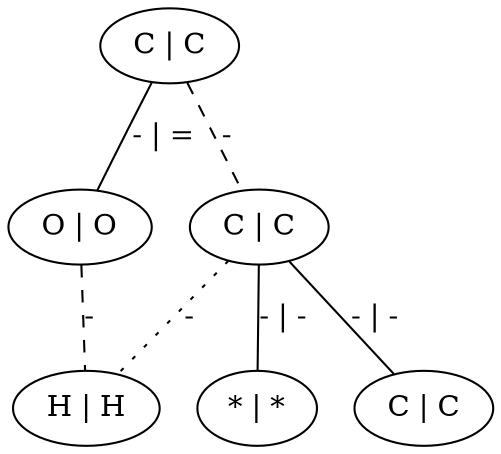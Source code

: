 graph G {
	0 [ label="C | C" ]
	1 [ label="O | O" ]
	2 [ label="C | C" ]
	3 [ label="H | H" ]
	4 [ label="* | *" ]
	5 [ label="C | C" ]
	0 -- 1 [ label="- | =" ]
	0 -- 2 [ style=dashed label="-" ]
	1 -- 3 [ style=dashed label="-" ]
	2 -- 3 [ style=dotted label="-" ]
	2 -- 4 [ label="- | -" ]
	2 -- 5 [ label="- | -" ]
}
